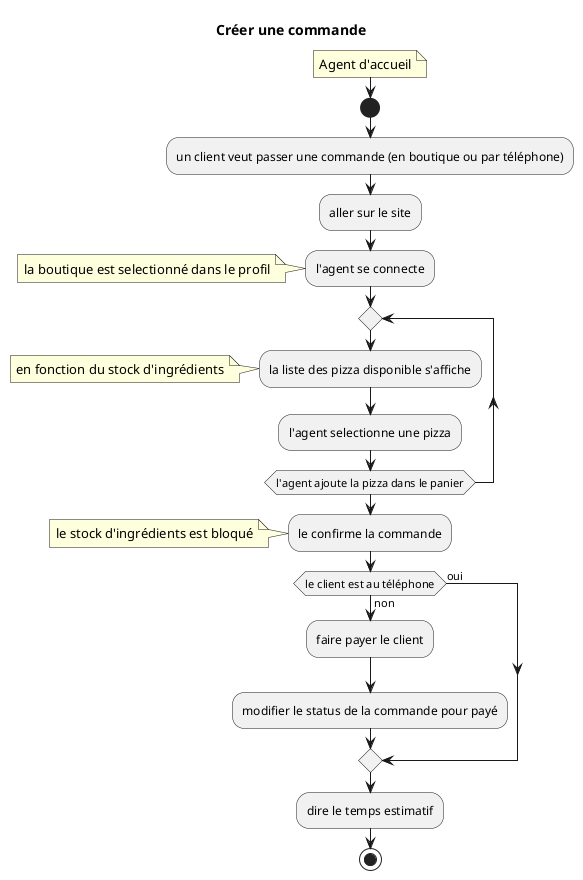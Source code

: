 @startuml 4_Commande_CREATE_CMD_2_ActivityDiagram

title Créer une commande

note: Agent d'accueil

start

:un client veut passer une commande (en boutique ou par téléphone);

:aller sur le site;
:l'agent se connecte;
note: la boutique est selectionné dans le profil
repeat
:la liste des pizza disponible s'affiche;
note : en fonction du stock d'ingrédients
:l'agent selectionne une pizza;
repeat while (l'agent ajoute la pizza dans le panier)
:le confirme la commande;
note: le stock d'ingrédients est bloqué
if (le client est au téléphone) then (oui)
else (non)
    :faire payer le client;
    :modifier le status de la commande pour payé;
endif
:dire le temps estimatif;
stop

@enduml